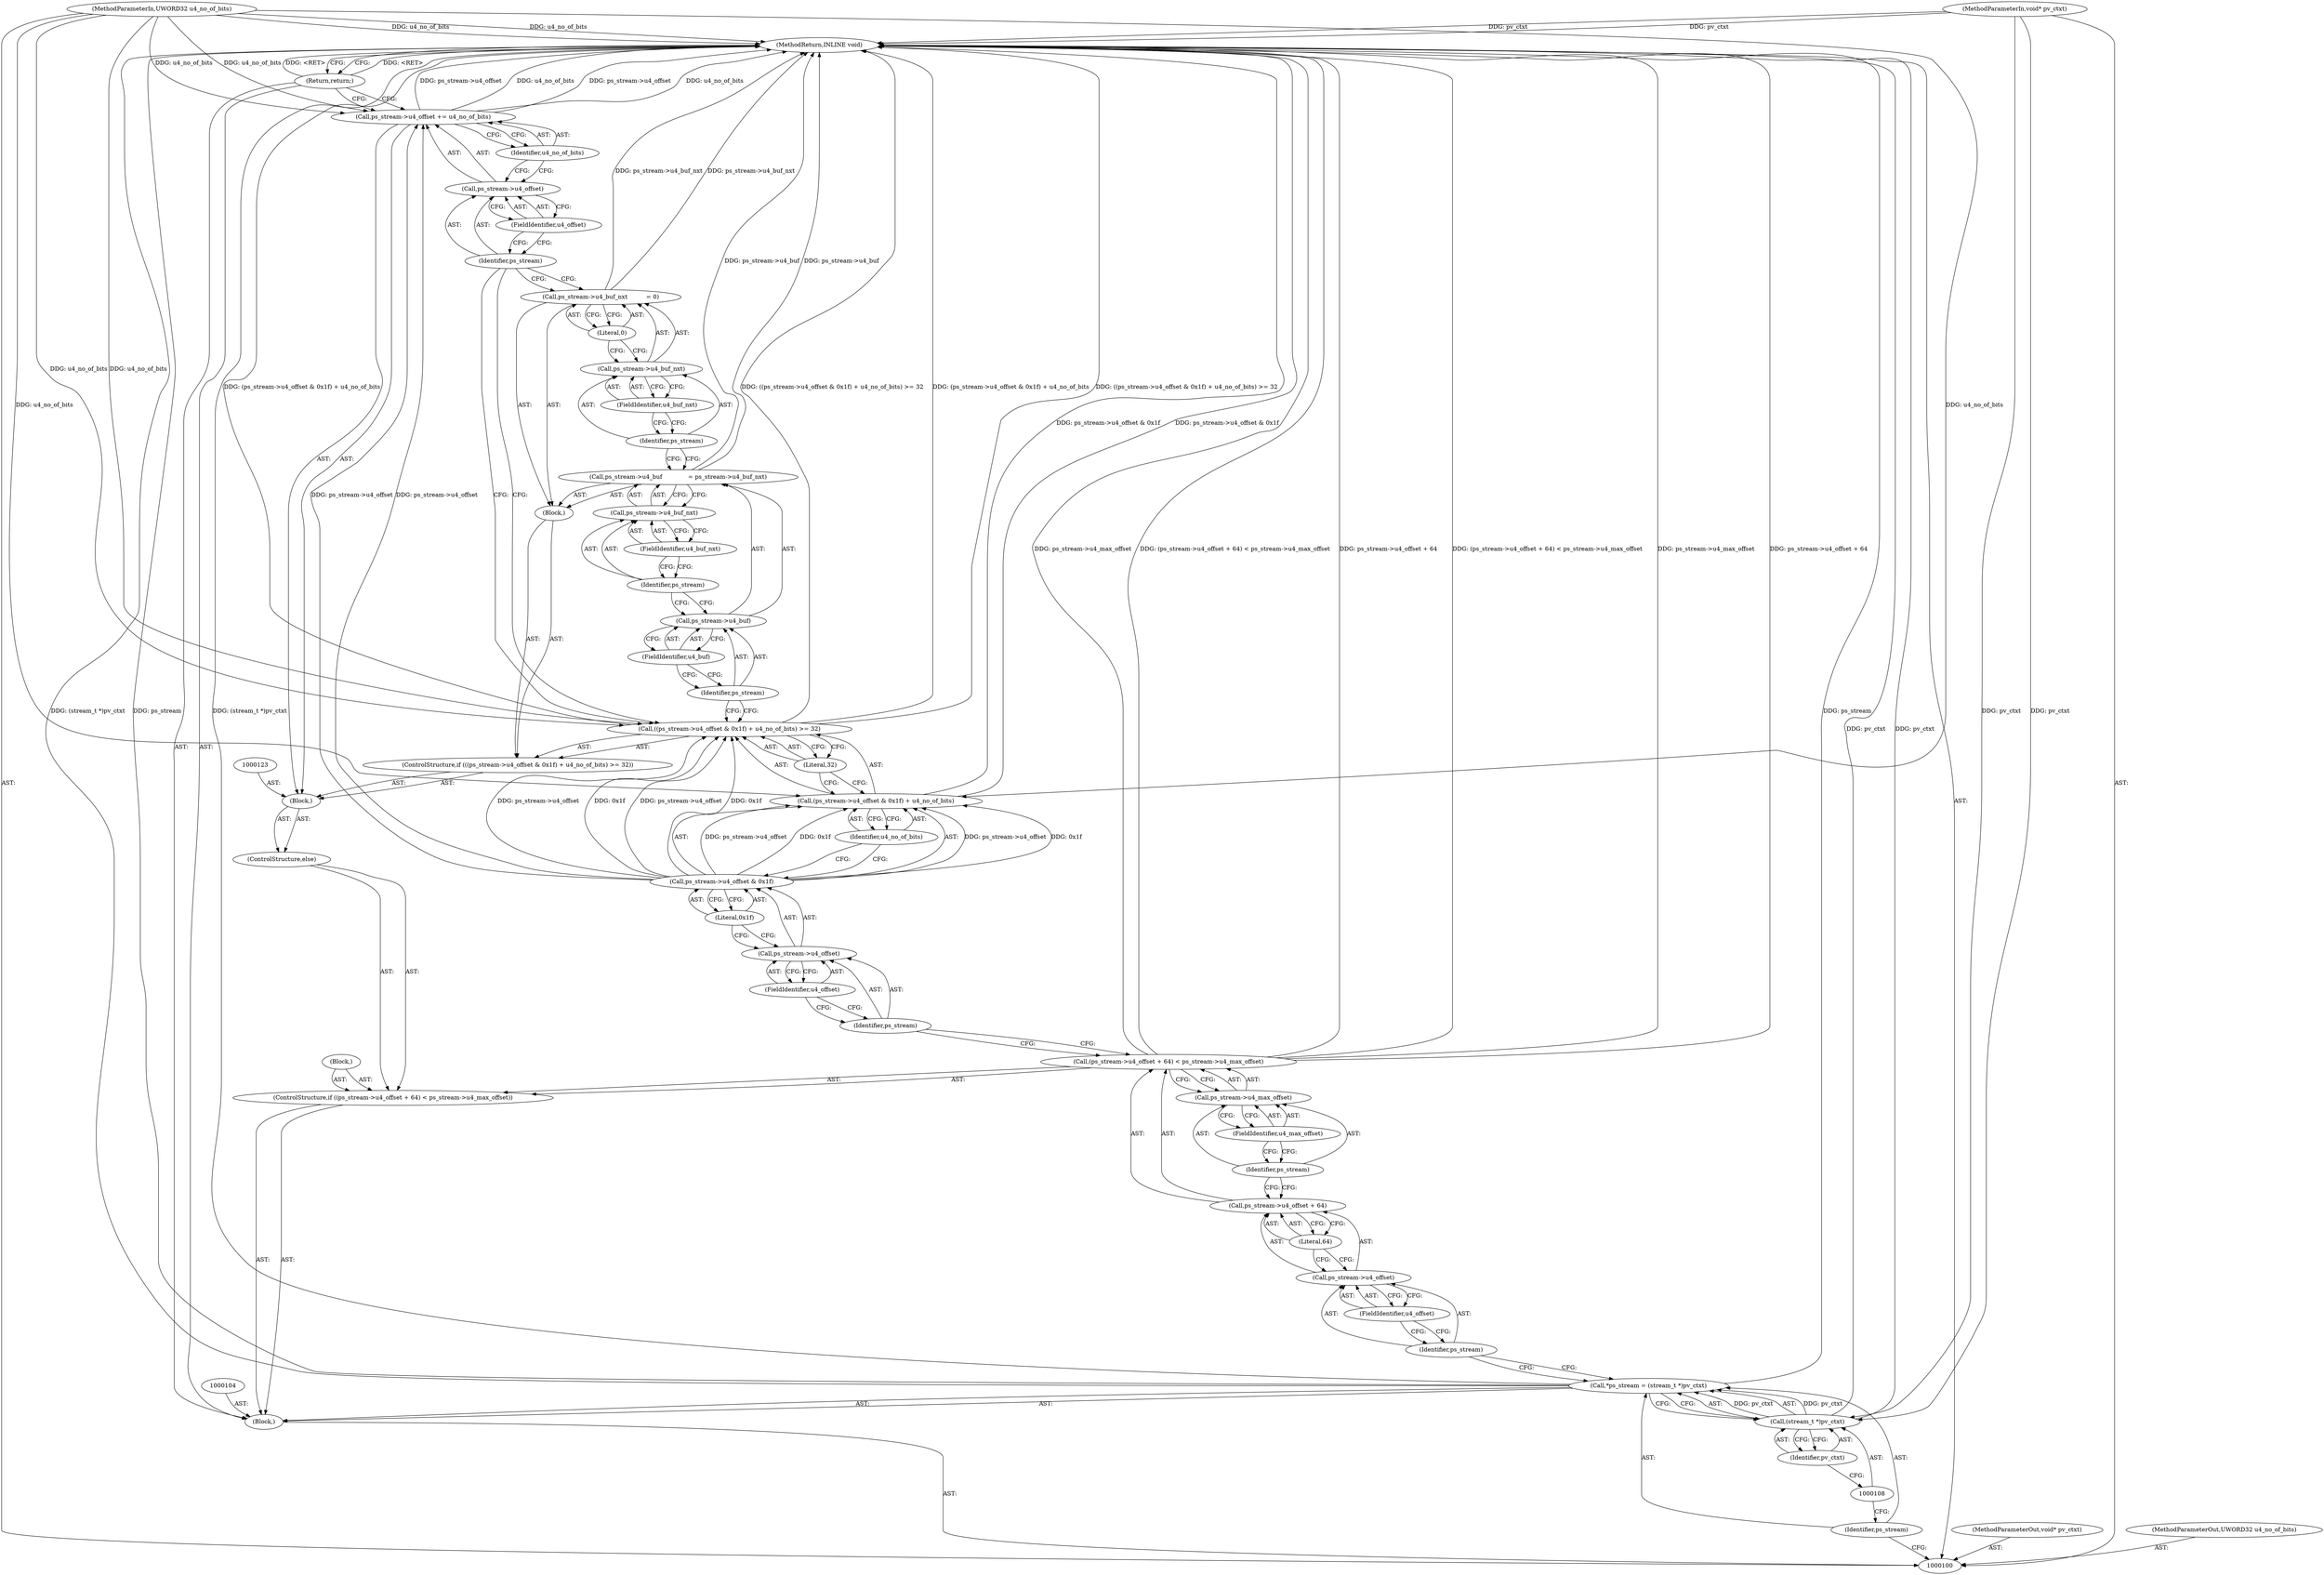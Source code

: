 digraph "0_Android_d1c775d1d8d2ed117d1e026719b7f9f089716597" {
"1000153" [label="(MethodReturn,INLINE void)"];
"1000101" [label="(MethodParameterIn,void* pv_ctxt)"];
"1000202" [label="(MethodParameterOut,void* pv_ctxt)"];
"1000102" [label="(MethodParameterIn,UWORD32 u4_no_of_bits)"];
"1000203" [label="(MethodParameterOut,UWORD32 u4_no_of_bits)"];
"1000122" [label="(Block,)"];
"1000125" [label="(Call,((ps_stream->u4_offset & 0x1f) + u4_no_of_bits) >= 32)"];
"1000126" [label="(Call,(ps_stream->u4_offset & 0x1f) + u4_no_of_bits)"];
"1000127" [label="(Call,ps_stream->u4_offset & 0x1f)"];
"1000128" [label="(Call,ps_stream->u4_offset)"];
"1000129" [label="(Identifier,ps_stream)"];
"1000130" [label="(FieldIdentifier,u4_offset)"];
"1000131" [label="(Literal,0x1f)"];
"1000132" [label="(Identifier,u4_no_of_bits)"];
"1000133" [label="(Literal,32)"];
"1000124" [label="(ControlStructure,if (((ps_stream->u4_offset & 0x1f) + u4_no_of_bits) >= 32))"];
"1000134" [label="(Block,)"];
"1000135" [label="(Call,ps_stream->u4_buf              = ps_stream->u4_buf_nxt)"];
"1000136" [label="(Call,ps_stream->u4_buf)"];
"1000137" [label="(Identifier,ps_stream)"];
"1000138" [label="(FieldIdentifier,u4_buf)"];
"1000139" [label="(Call,ps_stream->u4_buf_nxt)"];
"1000140" [label="(Identifier,ps_stream)"];
"1000141" [label="(FieldIdentifier,u4_buf_nxt)"];
"1000142" [label="(Call,ps_stream->u4_buf_nxt          = 0)"];
"1000143" [label="(Call,ps_stream->u4_buf_nxt)"];
"1000144" [label="(Identifier,ps_stream)"];
"1000145" [label="(FieldIdentifier,u4_buf_nxt)"];
"1000146" [label="(Literal,0)"];
"1000150" [label="(FieldIdentifier,u4_offset)"];
"1000151" [label="(Identifier,u4_no_of_bits)"];
"1000147" [label="(Call,ps_stream->u4_offset += u4_no_of_bits)"];
"1000148" [label="(Call,ps_stream->u4_offset)"];
"1000149" [label="(Identifier,ps_stream)"];
"1000152" [label="(Return,return;)"];
"1000103" [label="(Block,)"];
"1000105" [label="(Call,*ps_stream = (stream_t *)pv_ctxt)"];
"1000106" [label="(Identifier,ps_stream)"];
"1000107" [label="(Call,(stream_t *)pv_ctxt)"];
"1000109" [label="(Identifier,pv_ctxt)"];
"1000115" [label="(FieldIdentifier,u4_offset)"];
"1000116" [label="(Literal,64)"];
"1000117" [label="(Call,ps_stream->u4_max_offset)"];
"1000118" [label="(Identifier,ps_stream)"];
"1000110" [label="(ControlStructure,if ((ps_stream->u4_offset + 64) < ps_stream->u4_max_offset))"];
"1000119" [label="(FieldIdentifier,u4_max_offset)"];
"1000111" [label="(Call,(ps_stream->u4_offset + 64) < ps_stream->u4_max_offset)"];
"1000112" [label="(Call,ps_stream->u4_offset + 64)"];
"1000113" [label="(Call,ps_stream->u4_offset)"];
"1000114" [label="(Identifier,ps_stream)"];
"1000120" [label="(Block,)"];
"1000121" [label="(ControlStructure,else)"];
"1000153" -> "1000100"  [label="AST: "];
"1000153" -> "1000152"  [label="CFG: "];
"1000152" -> "1000153"  [label="DDG: <RET>"];
"1000111" -> "1000153"  [label="DDG: ps_stream->u4_max_offset"];
"1000111" -> "1000153"  [label="DDG: ps_stream->u4_offset + 64"];
"1000111" -> "1000153"  [label="DDG: (ps_stream->u4_offset + 64) < ps_stream->u4_max_offset"];
"1000125" -> "1000153"  [label="DDG: (ps_stream->u4_offset & 0x1f) + u4_no_of_bits"];
"1000125" -> "1000153"  [label="DDG: ((ps_stream->u4_offset & 0x1f) + u4_no_of_bits) >= 32"];
"1000147" -> "1000153"  [label="DDG: ps_stream->u4_offset"];
"1000147" -> "1000153"  [label="DDG: u4_no_of_bits"];
"1000126" -> "1000153"  [label="DDG: ps_stream->u4_offset & 0x1f"];
"1000105" -> "1000153"  [label="DDG: (stream_t *)pv_ctxt"];
"1000105" -> "1000153"  [label="DDG: ps_stream"];
"1000102" -> "1000153"  [label="DDG: u4_no_of_bits"];
"1000101" -> "1000153"  [label="DDG: pv_ctxt"];
"1000142" -> "1000153"  [label="DDG: ps_stream->u4_buf_nxt"];
"1000135" -> "1000153"  [label="DDG: ps_stream->u4_buf"];
"1000107" -> "1000153"  [label="DDG: pv_ctxt"];
"1000101" -> "1000100"  [label="AST: "];
"1000101" -> "1000153"  [label="DDG: pv_ctxt"];
"1000101" -> "1000107"  [label="DDG: pv_ctxt"];
"1000202" -> "1000100"  [label="AST: "];
"1000102" -> "1000100"  [label="AST: "];
"1000102" -> "1000153"  [label="DDG: u4_no_of_bits"];
"1000102" -> "1000125"  [label="DDG: u4_no_of_bits"];
"1000102" -> "1000126"  [label="DDG: u4_no_of_bits"];
"1000102" -> "1000147"  [label="DDG: u4_no_of_bits"];
"1000203" -> "1000100"  [label="AST: "];
"1000122" -> "1000121"  [label="AST: "];
"1000123" -> "1000122"  [label="AST: "];
"1000124" -> "1000122"  [label="AST: "];
"1000147" -> "1000122"  [label="AST: "];
"1000125" -> "1000124"  [label="AST: "];
"1000125" -> "1000133"  [label="CFG: "];
"1000126" -> "1000125"  [label="AST: "];
"1000133" -> "1000125"  [label="AST: "];
"1000137" -> "1000125"  [label="CFG: "];
"1000149" -> "1000125"  [label="CFG: "];
"1000125" -> "1000153"  [label="DDG: (ps_stream->u4_offset & 0x1f) + u4_no_of_bits"];
"1000125" -> "1000153"  [label="DDG: ((ps_stream->u4_offset & 0x1f) + u4_no_of_bits) >= 32"];
"1000127" -> "1000125"  [label="DDG: ps_stream->u4_offset"];
"1000127" -> "1000125"  [label="DDG: 0x1f"];
"1000102" -> "1000125"  [label="DDG: u4_no_of_bits"];
"1000126" -> "1000125"  [label="AST: "];
"1000126" -> "1000132"  [label="CFG: "];
"1000127" -> "1000126"  [label="AST: "];
"1000132" -> "1000126"  [label="AST: "];
"1000133" -> "1000126"  [label="CFG: "];
"1000126" -> "1000153"  [label="DDG: ps_stream->u4_offset & 0x1f"];
"1000127" -> "1000126"  [label="DDG: ps_stream->u4_offset"];
"1000127" -> "1000126"  [label="DDG: 0x1f"];
"1000102" -> "1000126"  [label="DDG: u4_no_of_bits"];
"1000127" -> "1000126"  [label="AST: "];
"1000127" -> "1000131"  [label="CFG: "];
"1000128" -> "1000127"  [label="AST: "];
"1000131" -> "1000127"  [label="AST: "];
"1000132" -> "1000127"  [label="CFG: "];
"1000127" -> "1000125"  [label="DDG: ps_stream->u4_offset"];
"1000127" -> "1000125"  [label="DDG: 0x1f"];
"1000127" -> "1000126"  [label="DDG: ps_stream->u4_offset"];
"1000127" -> "1000126"  [label="DDG: 0x1f"];
"1000127" -> "1000147"  [label="DDG: ps_stream->u4_offset"];
"1000128" -> "1000127"  [label="AST: "];
"1000128" -> "1000130"  [label="CFG: "];
"1000129" -> "1000128"  [label="AST: "];
"1000130" -> "1000128"  [label="AST: "];
"1000131" -> "1000128"  [label="CFG: "];
"1000129" -> "1000128"  [label="AST: "];
"1000129" -> "1000111"  [label="CFG: "];
"1000130" -> "1000129"  [label="CFG: "];
"1000130" -> "1000128"  [label="AST: "];
"1000130" -> "1000129"  [label="CFG: "];
"1000128" -> "1000130"  [label="CFG: "];
"1000131" -> "1000127"  [label="AST: "];
"1000131" -> "1000128"  [label="CFG: "];
"1000127" -> "1000131"  [label="CFG: "];
"1000132" -> "1000126"  [label="AST: "];
"1000132" -> "1000127"  [label="CFG: "];
"1000126" -> "1000132"  [label="CFG: "];
"1000133" -> "1000125"  [label="AST: "];
"1000133" -> "1000126"  [label="CFG: "];
"1000125" -> "1000133"  [label="CFG: "];
"1000124" -> "1000122"  [label="AST: "];
"1000125" -> "1000124"  [label="AST: "];
"1000134" -> "1000124"  [label="AST: "];
"1000134" -> "1000124"  [label="AST: "];
"1000135" -> "1000134"  [label="AST: "];
"1000142" -> "1000134"  [label="AST: "];
"1000135" -> "1000134"  [label="AST: "];
"1000135" -> "1000139"  [label="CFG: "];
"1000136" -> "1000135"  [label="AST: "];
"1000139" -> "1000135"  [label="AST: "];
"1000144" -> "1000135"  [label="CFG: "];
"1000135" -> "1000153"  [label="DDG: ps_stream->u4_buf"];
"1000136" -> "1000135"  [label="AST: "];
"1000136" -> "1000138"  [label="CFG: "];
"1000137" -> "1000136"  [label="AST: "];
"1000138" -> "1000136"  [label="AST: "];
"1000140" -> "1000136"  [label="CFG: "];
"1000137" -> "1000136"  [label="AST: "];
"1000137" -> "1000125"  [label="CFG: "];
"1000138" -> "1000137"  [label="CFG: "];
"1000138" -> "1000136"  [label="AST: "];
"1000138" -> "1000137"  [label="CFG: "];
"1000136" -> "1000138"  [label="CFG: "];
"1000139" -> "1000135"  [label="AST: "];
"1000139" -> "1000141"  [label="CFG: "];
"1000140" -> "1000139"  [label="AST: "];
"1000141" -> "1000139"  [label="AST: "];
"1000135" -> "1000139"  [label="CFG: "];
"1000140" -> "1000139"  [label="AST: "];
"1000140" -> "1000136"  [label="CFG: "];
"1000141" -> "1000140"  [label="CFG: "];
"1000141" -> "1000139"  [label="AST: "];
"1000141" -> "1000140"  [label="CFG: "];
"1000139" -> "1000141"  [label="CFG: "];
"1000142" -> "1000134"  [label="AST: "];
"1000142" -> "1000146"  [label="CFG: "];
"1000143" -> "1000142"  [label="AST: "];
"1000146" -> "1000142"  [label="AST: "];
"1000149" -> "1000142"  [label="CFG: "];
"1000142" -> "1000153"  [label="DDG: ps_stream->u4_buf_nxt"];
"1000143" -> "1000142"  [label="AST: "];
"1000143" -> "1000145"  [label="CFG: "];
"1000144" -> "1000143"  [label="AST: "];
"1000145" -> "1000143"  [label="AST: "];
"1000146" -> "1000143"  [label="CFG: "];
"1000144" -> "1000143"  [label="AST: "];
"1000144" -> "1000135"  [label="CFG: "];
"1000145" -> "1000144"  [label="CFG: "];
"1000145" -> "1000143"  [label="AST: "];
"1000145" -> "1000144"  [label="CFG: "];
"1000143" -> "1000145"  [label="CFG: "];
"1000146" -> "1000142"  [label="AST: "];
"1000146" -> "1000143"  [label="CFG: "];
"1000142" -> "1000146"  [label="CFG: "];
"1000150" -> "1000148"  [label="AST: "];
"1000150" -> "1000149"  [label="CFG: "];
"1000148" -> "1000150"  [label="CFG: "];
"1000151" -> "1000147"  [label="AST: "];
"1000151" -> "1000148"  [label="CFG: "];
"1000147" -> "1000151"  [label="CFG: "];
"1000147" -> "1000122"  [label="AST: "];
"1000147" -> "1000151"  [label="CFG: "];
"1000148" -> "1000147"  [label="AST: "];
"1000151" -> "1000147"  [label="AST: "];
"1000152" -> "1000147"  [label="CFG: "];
"1000147" -> "1000153"  [label="DDG: ps_stream->u4_offset"];
"1000147" -> "1000153"  [label="DDG: u4_no_of_bits"];
"1000102" -> "1000147"  [label="DDG: u4_no_of_bits"];
"1000127" -> "1000147"  [label="DDG: ps_stream->u4_offset"];
"1000148" -> "1000147"  [label="AST: "];
"1000148" -> "1000150"  [label="CFG: "];
"1000149" -> "1000148"  [label="AST: "];
"1000150" -> "1000148"  [label="AST: "];
"1000151" -> "1000148"  [label="CFG: "];
"1000149" -> "1000148"  [label="AST: "];
"1000149" -> "1000142"  [label="CFG: "];
"1000149" -> "1000125"  [label="CFG: "];
"1000150" -> "1000149"  [label="CFG: "];
"1000152" -> "1000103"  [label="AST: "];
"1000152" -> "1000147"  [label="CFG: "];
"1000153" -> "1000152"  [label="CFG: "];
"1000152" -> "1000153"  [label="DDG: <RET>"];
"1000103" -> "1000100"  [label="AST: "];
"1000104" -> "1000103"  [label="AST: "];
"1000105" -> "1000103"  [label="AST: "];
"1000110" -> "1000103"  [label="AST: "];
"1000152" -> "1000103"  [label="AST: "];
"1000105" -> "1000103"  [label="AST: "];
"1000105" -> "1000107"  [label="CFG: "];
"1000106" -> "1000105"  [label="AST: "];
"1000107" -> "1000105"  [label="AST: "];
"1000114" -> "1000105"  [label="CFG: "];
"1000105" -> "1000153"  [label="DDG: (stream_t *)pv_ctxt"];
"1000105" -> "1000153"  [label="DDG: ps_stream"];
"1000107" -> "1000105"  [label="DDG: pv_ctxt"];
"1000106" -> "1000105"  [label="AST: "];
"1000106" -> "1000100"  [label="CFG: "];
"1000108" -> "1000106"  [label="CFG: "];
"1000107" -> "1000105"  [label="AST: "];
"1000107" -> "1000109"  [label="CFG: "];
"1000108" -> "1000107"  [label="AST: "];
"1000109" -> "1000107"  [label="AST: "];
"1000105" -> "1000107"  [label="CFG: "];
"1000107" -> "1000153"  [label="DDG: pv_ctxt"];
"1000107" -> "1000105"  [label="DDG: pv_ctxt"];
"1000101" -> "1000107"  [label="DDG: pv_ctxt"];
"1000109" -> "1000107"  [label="AST: "];
"1000109" -> "1000108"  [label="CFG: "];
"1000107" -> "1000109"  [label="CFG: "];
"1000115" -> "1000113"  [label="AST: "];
"1000115" -> "1000114"  [label="CFG: "];
"1000113" -> "1000115"  [label="CFG: "];
"1000116" -> "1000112"  [label="AST: "];
"1000116" -> "1000113"  [label="CFG: "];
"1000112" -> "1000116"  [label="CFG: "];
"1000117" -> "1000111"  [label="AST: "];
"1000117" -> "1000119"  [label="CFG: "];
"1000118" -> "1000117"  [label="AST: "];
"1000119" -> "1000117"  [label="AST: "];
"1000111" -> "1000117"  [label="CFG: "];
"1000118" -> "1000117"  [label="AST: "];
"1000118" -> "1000112"  [label="CFG: "];
"1000119" -> "1000118"  [label="CFG: "];
"1000110" -> "1000103"  [label="AST: "];
"1000111" -> "1000110"  [label="AST: "];
"1000120" -> "1000110"  [label="AST: "];
"1000121" -> "1000110"  [label="AST: "];
"1000119" -> "1000117"  [label="AST: "];
"1000119" -> "1000118"  [label="CFG: "];
"1000117" -> "1000119"  [label="CFG: "];
"1000111" -> "1000110"  [label="AST: "];
"1000111" -> "1000117"  [label="CFG: "];
"1000112" -> "1000111"  [label="AST: "];
"1000117" -> "1000111"  [label="AST: "];
"1000129" -> "1000111"  [label="CFG: "];
"1000111" -> "1000153"  [label="DDG: ps_stream->u4_max_offset"];
"1000111" -> "1000153"  [label="DDG: ps_stream->u4_offset + 64"];
"1000111" -> "1000153"  [label="DDG: (ps_stream->u4_offset + 64) < ps_stream->u4_max_offset"];
"1000112" -> "1000111"  [label="AST: "];
"1000112" -> "1000116"  [label="CFG: "];
"1000113" -> "1000112"  [label="AST: "];
"1000116" -> "1000112"  [label="AST: "];
"1000118" -> "1000112"  [label="CFG: "];
"1000113" -> "1000112"  [label="AST: "];
"1000113" -> "1000115"  [label="CFG: "];
"1000114" -> "1000113"  [label="AST: "];
"1000115" -> "1000113"  [label="AST: "];
"1000116" -> "1000113"  [label="CFG: "];
"1000114" -> "1000113"  [label="AST: "];
"1000114" -> "1000105"  [label="CFG: "];
"1000115" -> "1000114"  [label="CFG: "];
"1000120" -> "1000110"  [label="AST: "];
"1000121" -> "1000110"  [label="AST: "];
"1000122" -> "1000121"  [label="AST: "];
}

